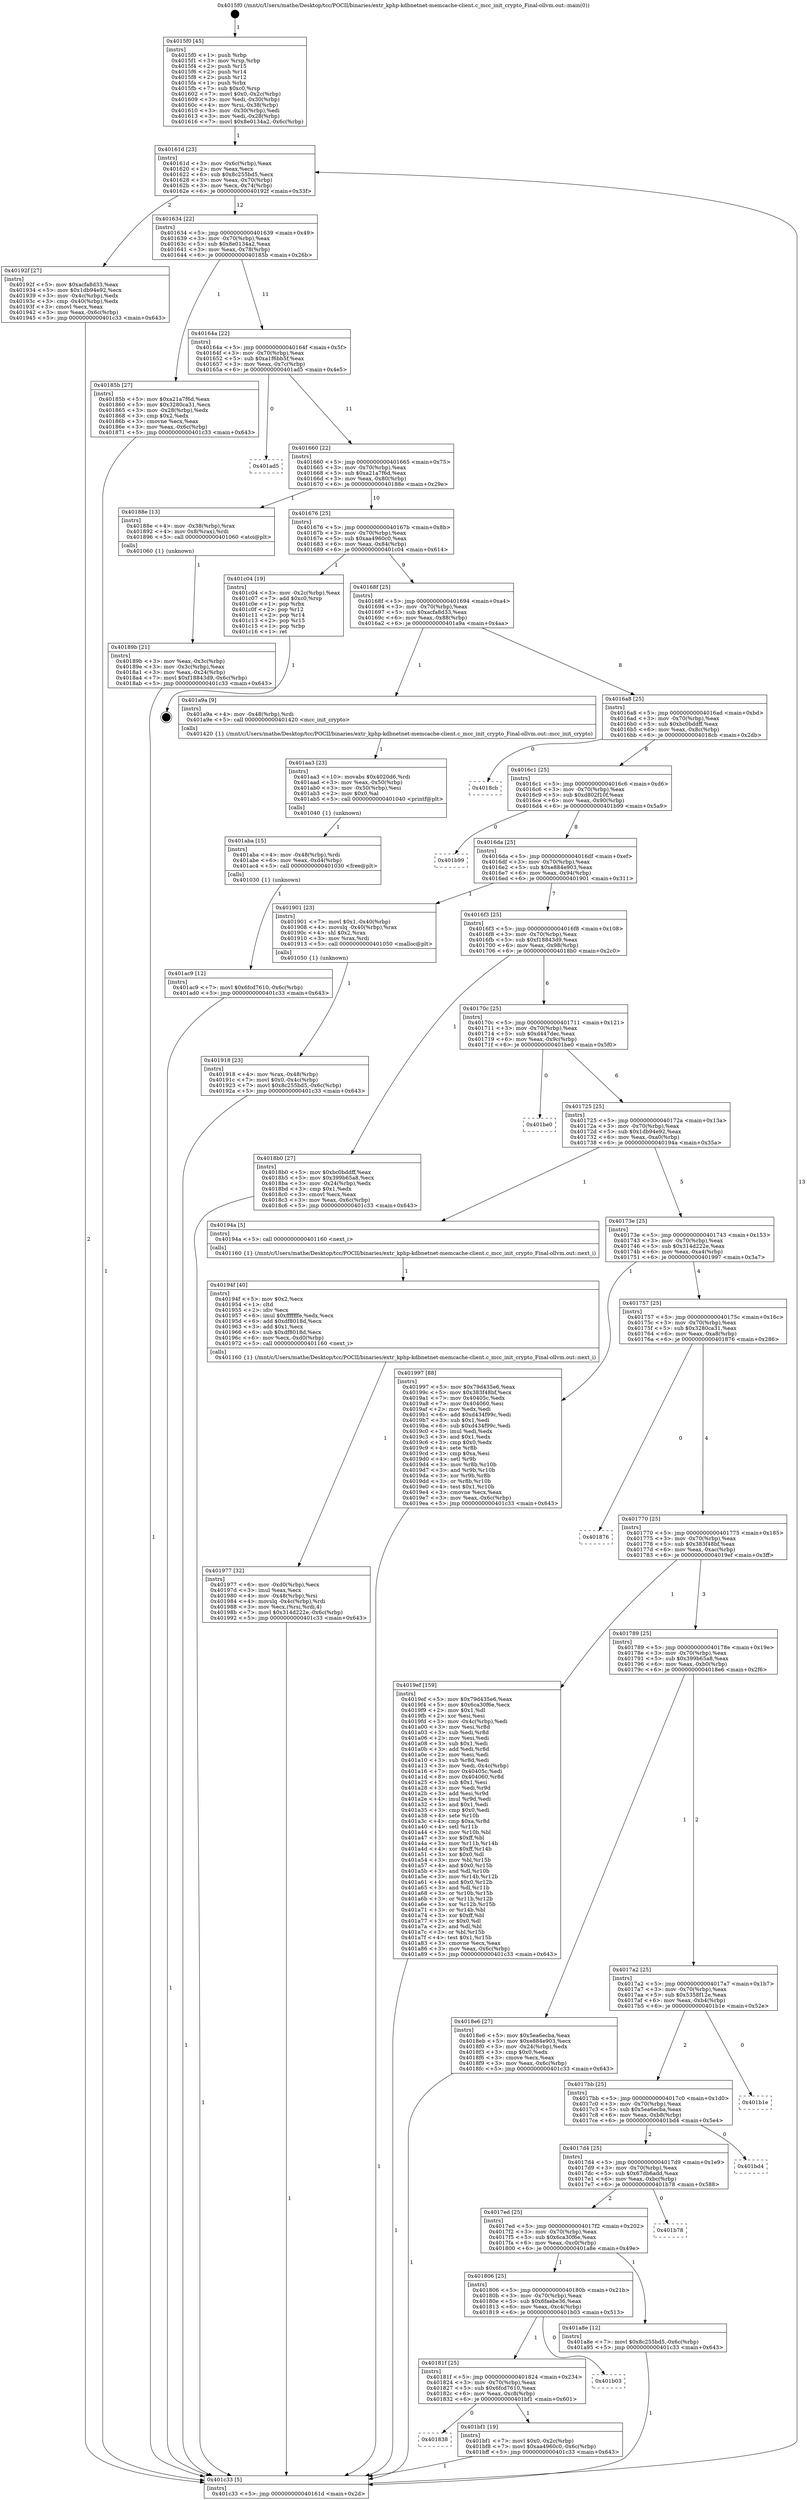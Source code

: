 digraph "0x4015f0" {
  label = "0x4015f0 (/mnt/c/Users/mathe/Desktop/tcc/POCII/binaries/extr_kphp-kdbnetnet-memcache-client.c_mcc_init_crypto_Final-ollvm.out::main(0))"
  labelloc = "t"
  node[shape=record]

  Entry [label="",width=0.3,height=0.3,shape=circle,fillcolor=black,style=filled]
  "0x40161d" [label="{
     0x40161d [23]\l
     | [instrs]\l
     &nbsp;&nbsp;0x40161d \<+3\>: mov -0x6c(%rbp),%eax\l
     &nbsp;&nbsp;0x401620 \<+2\>: mov %eax,%ecx\l
     &nbsp;&nbsp;0x401622 \<+6\>: sub $0x8c255bd5,%ecx\l
     &nbsp;&nbsp;0x401628 \<+3\>: mov %eax,-0x70(%rbp)\l
     &nbsp;&nbsp;0x40162b \<+3\>: mov %ecx,-0x74(%rbp)\l
     &nbsp;&nbsp;0x40162e \<+6\>: je 000000000040192f \<main+0x33f\>\l
  }"]
  "0x40192f" [label="{
     0x40192f [27]\l
     | [instrs]\l
     &nbsp;&nbsp;0x40192f \<+5\>: mov $0xacfa8d33,%eax\l
     &nbsp;&nbsp;0x401934 \<+5\>: mov $0x1db94e92,%ecx\l
     &nbsp;&nbsp;0x401939 \<+3\>: mov -0x4c(%rbp),%edx\l
     &nbsp;&nbsp;0x40193c \<+3\>: cmp -0x40(%rbp),%edx\l
     &nbsp;&nbsp;0x40193f \<+3\>: cmovl %ecx,%eax\l
     &nbsp;&nbsp;0x401942 \<+3\>: mov %eax,-0x6c(%rbp)\l
     &nbsp;&nbsp;0x401945 \<+5\>: jmp 0000000000401c33 \<main+0x643\>\l
  }"]
  "0x401634" [label="{
     0x401634 [22]\l
     | [instrs]\l
     &nbsp;&nbsp;0x401634 \<+5\>: jmp 0000000000401639 \<main+0x49\>\l
     &nbsp;&nbsp;0x401639 \<+3\>: mov -0x70(%rbp),%eax\l
     &nbsp;&nbsp;0x40163c \<+5\>: sub $0x8e0134a2,%eax\l
     &nbsp;&nbsp;0x401641 \<+3\>: mov %eax,-0x78(%rbp)\l
     &nbsp;&nbsp;0x401644 \<+6\>: je 000000000040185b \<main+0x26b\>\l
  }"]
  Exit [label="",width=0.3,height=0.3,shape=circle,fillcolor=black,style=filled,peripheries=2]
  "0x40185b" [label="{
     0x40185b [27]\l
     | [instrs]\l
     &nbsp;&nbsp;0x40185b \<+5\>: mov $0xa21a7f6d,%eax\l
     &nbsp;&nbsp;0x401860 \<+5\>: mov $0x3280ca31,%ecx\l
     &nbsp;&nbsp;0x401865 \<+3\>: mov -0x28(%rbp),%edx\l
     &nbsp;&nbsp;0x401868 \<+3\>: cmp $0x2,%edx\l
     &nbsp;&nbsp;0x40186b \<+3\>: cmovne %ecx,%eax\l
     &nbsp;&nbsp;0x40186e \<+3\>: mov %eax,-0x6c(%rbp)\l
     &nbsp;&nbsp;0x401871 \<+5\>: jmp 0000000000401c33 \<main+0x643\>\l
  }"]
  "0x40164a" [label="{
     0x40164a [22]\l
     | [instrs]\l
     &nbsp;&nbsp;0x40164a \<+5\>: jmp 000000000040164f \<main+0x5f\>\l
     &nbsp;&nbsp;0x40164f \<+3\>: mov -0x70(%rbp),%eax\l
     &nbsp;&nbsp;0x401652 \<+5\>: sub $0xa1f6bb5f,%eax\l
     &nbsp;&nbsp;0x401657 \<+3\>: mov %eax,-0x7c(%rbp)\l
     &nbsp;&nbsp;0x40165a \<+6\>: je 0000000000401ad5 \<main+0x4e5\>\l
  }"]
  "0x401c33" [label="{
     0x401c33 [5]\l
     | [instrs]\l
     &nbsp;&nbsp;0x401c33 \<+5\>: jmp 000000000040161d \<main+0x2d\>\l
  }"]
  "0x4015f0" [label="{
     0x4015f0 [45]\l
     | [instrs]\l
     &nbsp;&nbsp;0x4015f0 \<+1\>: push %rbp\l
     &nbsp;&nbsp;0x4015f1 \<+3\>: mov %rsp,%rbp\l
     &nbsp;&nbsp;0x4015f4 \<+2\>: push %r15\l
     &nbsp;&nbsp;0x4015f6 \<+2\>: push %r14\l
     &nbsp;&nbsp;0x4015f8 \<+2\>: push %r12\l
     &nbsp;&nbsp;0x4015fa \<+1\>: push %rbx\l
     &nbsp;&nbsp;0x4015fb \<+7\>: sub $0xc0,%rsp\l
     &nbsp;&nbsp;0x401602 \<+7\>: movl $0x0,-0x2c(%rbp)\l
     &nbsp;&nbsp;0x401609 \<+3\>: mov %edi,-0x30(%rbp)\l
     &nbsp;&nbsp;0x40160c \<+4\>: mov %rsi,-0x38(%rbp)\l
     &nbsp;&nbsp;0x401610 \<+3\>: mov -0x30(%rbp),%edi\l
     &nbsp;&nbsp;0x401613 \<+3\>: mov %edi,-0x28(%rbp)\l
     &nbsp;&nbsp;0x401616 \<+7\>: movl $0x8e0134a2,-0x6c(%rbp)\l
  }"]
  "0x401838" [label="{
     0x401838\l
  }", style=dashed]
  "0x401ad5" [label="{
     0x401ad5\l
  }", style=dashed]
  "0x401660" [label="{
     0x401660 [22]\l
     | [instrs]\l
     &nbsp;&nbsp;0x401660 \<+5\>: jmp 0000000000401665 \<main+0x75\>\l
     &nbsp;&nbsp;0x401665 \<+3\>: mov -0x70(%rbp),%eax\l
     &nbsp;&nbsp;0x401668 \<+5\>: sub $0xa21a7f6d,%eax\l
     &nbsp;&nbsp;0x40166d \<+3\>: mov %eax,-0x80(%rbp)\l
     &nbsp;&nbsp;0x401670 \<+6\>: je 000000000040188e \<main+0x29e\>\l
  }"]
  "0x401bf1" [label="{
     0x401bf1 [19]\l
     | [instrs]\l
     &nbsp;&nbsp;0x401bf1 \<+7\>: movl $0x0,-0x2c(%rbp)\l
     &nbsp;&nbsp;0x401bf8 \<+7\>: movl $0xaa4960c0,-0x6c(%rbp)\l
     &nbsp;&nbsp;0x401bff \<+5\>: jmp 0000000000401c33 \<main+0x643\>\l
  }"]
  "0x40188e" [label="{
     0x40188e [13]\l
     | [instrs]\l
     &nbsp;&nbsp;0x40188e \<+4\>: mov -0x38(%rbp),%rax\l
     &nbsp;&nbsp;0x401892 \<+4\>: mov 0x8(%rax),%rdi\l
     &nbsp;&nbsp;0x401896 \<+5\>: call 0000000000401060 \<atoi@plt\>\l
     | [calls]\l
     &nbsp;&nbsp;0x401060 \{1\} (unknown)\l
  }"]
  "0x401676" [label="{
     0x401676 [25]\l
     | [instrs]\l
     &nbsp;&nbsp;0x401676 \<+5\>: jmp 000000000040167b \<main+0x8b\>\l
     &nbsp;&nbsp;0x40167b \<+3\>: mov -0x70(%rbp),%eax\l
     &nbsp;&nbsp;0x40167e \<+5\>: sub $0xaa4960c0,%eax\l
     &nbsp;&nbsp;0x401683 \<+6\>: mov %eax,-0x84(%rbp)\l
     &nbsp;&nbsp;0x401689 \<+6\>: je 0000000000401c04 \<main+0x614\>\l
  }"]
  "0x40189b" [label="{
     0x40189b [21]\l
     | [instrs]\l
     &nbsp;&nbsp;0x40189b \<+3\>: mov %eax,-0x3c(%rbp)\l
     &nbsp;&nbsp;0x40189e \<+3\>: mov -0x3c(%rbp),%eax\l
     &nbsp;&nbsp;0x4018a1 \<+3\>: mov %eax,-0x24(%rbp)\l
     &nbsp;&nbsp;0x4018a4 \<+7\>: movl $0xf18843d9,-0x6c(%rbp)\l
     &nbsp;&nbsp;0x4018ab \<+5\>: jmp 0000000000401c33 \<main+0x643\>\l
  }"]
  "0x40181f" [label="{
     0x40181f [25]\l
     | [instrs]\l
     &nbsp;&nbsp;0x40181f \<+5\>: jmp 0000000000401824 \<main+0x234\>\l
     &nbsp;&nbsp;0x401824 \<+3\>: mov -0x70(%rbp),%eax\l
     &nbsp;&nbsp;0x401827 \<+5\>: sub $0x6fcd7610,%eax\l
     &nbsp;&nbsp;0x40182c \<+6\>: mov %eax,-0xc8(%rbp)\l
     &nbsp;&nbsp;0x401832 \<+6\>: je 0000000000401bf1 \<main+0x601\>\l
  }"]
  "0x401c04" [label="{
     0x401c04 [19]\l
     | [instrs]\l
     &nbsp;&nbsp;0x401c04 \<+3\>: mov -0x2c(%rbp),%eax\l
     &nbsp;&nbsp;0x401c07 \<+7\>: add $0xc0,%rsp\l
     &nbsp;&nbsp;0x401c0e \<+1\>: pop %rbx\l
     &nbsp;&nbsp;0x401c0f \<+2\>: pop %r12\l
     &nbsp;&nbsp;0x401c11 \<+2\>: pop %r14\l
     &nbsp;&nbsp;0x401c13 \<+2\>: pop %r15\l
     &nbsp;&nbsp;0x401c15 \<+1\>: pop %rbp\l
     &nbsp;&nbsp;0x401c16 \<+1\>: ret\l
  }"]
  "0x40168f" [label="{
     0x40168f [25]\l
     | [instrs]\l
     &nbsp;&nbsp;0x40168f \<+5\>: jmp 0000000000401694 \<main+0xa4\>\l
     &nbsp;&nbsp;0x401694 \<+3\>: mov -0x70(%rbp),%eax\l
     &nbsp;&nbsp;0x401697 \<+5\>: sub $0xacfa8d33,%eax\l
     &nbsp;&nbsp;0x40169c \<+6\>: mov %eax,-0x88(%rbp)\l
     &nbsp;&nbsp;0x4016a2 \<+6\>: je 0000000000401a9a \<main+0x4aa\>\l
  }"]
  "0x401b03" [label="{
     0x401b03\l
  }", style=dashed]
  "0x401a9a" [label="{
     0x401a9a [9]\l
     | [instrs]\l
     &nbsp;&nbsp;0x401a9a \<+4\>: mov -0x48(%rbp),%rdi\l
     &nbsp;&nbsp;0x401a9e \<+5\>: call 0000000000401420 \<mcc_init_crypto\>\l
     | [calls]\l
     &nbsp;&nbsp;0x401420 \{1\} (/mnt/c/Users/mathe/Desktop/tcc/POCII/binaries/extr_kphp-kdbnetnet-memcache-client.c_mcc_init_crypto_Final-ollvm.out::mcc_init_crypto)\l
  }"]
  "0x4016a8" [label="{
     0x4016a8 [25]\l
     | [instrs]\l
     &nbsp;&nbsp;0x4016a8 \<+5\>: jmp 00000000004016ad \<main+0xbd\>\l
     &nbsp;&nbsp;0x4016ad \<+3\>: mov -0x70(%rbp),%eax\l
     &nbsp;&nbsp;0x4016b0 \<+5\>: sub $0xbc0bddff,%eax\l
     &nbsp;&nbsp;0x4016b5 \<+6\>: mov %eax,-0x8c(%rbp)\l
     &nbsp;&nbsp;0x4016bb \<+6\>: je 00000000004018cb \<main+0x2db\>\l
  }"]
  "0x401ac9" [label="{
     0x401ac9 [12]\l
     | [instrs]\l
     &nbsp;&nbsp;0x401ac9 \<+7\>: movl $0x6fcd7610,-0x6c(%rbp)\l
     &nbsp;&nbsp;0x401ad0 \<+5\>: jmp 0000000000401c33 \<main+0x643\>\l
  }"]
  "0x4018cb" [label="{
     0x4018cb\l
  }", style=dashed]
  "0x4016c1" [label="{
     0x4016c1 [25]\l
     | [instrs]\l
     &nbsp;&nbsp;0x4016c1 \<+5\>: jmp 00000000004016c6 \<main+0xd6\>\l
     &nbsp;&nbsp;0x4016c6 \<+3\>: mov -0x70(%rbp),%eax\l
     &nbsp;&nbsp;0x4016c9 \<+5\>: sub $0xd802f10f,%eax\l
     &nbsp;&nbsp;0x4016ce \<+6\>: mov %eax,-0x90(%rbp)\l
     &nbsp;&nbsp;0x4016d4 \<+6\>: je 0000000000401b99 \<main+0x5a9\>\l
  }"]
  "0x401aba" [label="{
     0x401aba [15]\l
     | [instrs]\l
     &nbsp;&nbsp;0x401aba \<+4\>: mov -0x48(%rbp),%rdi\l
     &nbsp;&nbsp;0x401abe \<+6\>: mov %eax,-0xd4(%rbp)\l
     &nbsp;&nbsp;0x401ac4 \<+5\>: call 0000000000401030 \<free@plt\>\l
     | [calls]\l
     &nbsp;&nbsp;0x401030 \{1\} (unknown)\l
  }"]
  "0x401b99" [label="{
     0x401b99\l
  }", style=dashed]
  "0x4016da" [label="{
     0x4016da [25]\l
     | [instrs]\l
     &nbsp;&nbsp;0x4016da \<+5\>: jmp 00000000004016df \<main+0xef\>\l
     &nbsp;&nbsp;0x4016df \<+3\>: mov -0x70(%rbp),%eax\l
     &nbsp;&nbsp;0x4016e2 \<+5\>: sub $0xe884e903,%eax\l
     &nbsp;&nbsp;0x4016e7 \<+6\>: mov %eax,-0x94(%rbp)\l
     &nbsp;&nbsp;0x4016ed \<+6\>: je 0000000000401901 \<main+0x311\>\l
  }"]
  "0x401aa3" [label="{
     0x401aa3 [23]\l
     | [instrs]\l
     &nbsp;&nbsp;0x401aa3 \<+10\>: movabs $0x4020d6,%rdi\l
     &nbsp;&nbsp;0x401aad \<+3\>: mov %eax,-0x50(%rbp)\l
     &nbsp;&nbsp;0x401ab0 \<+3\>: mov -0x50(%rbp),%esi\l
     &nbsp;&nbsp;0x401ab3 \<+2\>: mov $0x0,%al\l
     &nbsp;&nbsp;0x401ab5 \<+5\>: call 0000000000401040 \<printf@plt\>\l
     | [calls]\l
     &nbsp;&nbsp;0x401040 \{1\} (unknown)\l
  }"]
  "0x401901" [label="{
     0x401901 [23]\l
     | [instrs]\l
     &nbsp;&nbsp;0x401901 \<+7\>: movl $0x1,-0x40(%rbp)\l
     &nbsp;&nbsp;0x401908 \<+4\>: movslq -0x40(%rbp),%rax\l
     &nbsp;&nbsp;0x40190c \<+4\>: shl $0x2,%rax\l
     &nbsp;&nbsp;0x401910 \<+3\>: mov %rax,%rdi\l
     &nbsp;&nbsp;0x401913 \<+5\>: call 0000000000401050 \<malloc@plt\>\l
     | [calls]\l
     &nbsp;&nbsp;0x401050 \{1\} (unknown)\l
  }"]
  "0x4016f3" [label="{
     0x4016f3 [25]\l
     | [instrs]\l
     &nbsp;&nbsp;0x4016f3 \<+5\>: jmp 00000000004016f8 \<main+0x108\>\l
     &nbsp;&nbsp;0x4016f8 \<+3\>: mov -0x70(%rbp),%eax\l
     &nbsp;&nbsp;0x4016fb \<+5\>: sub $0xf18843d9,%eax\l
     &nbsp;&nbsp;0x401700 \<+6\>: mov %eax,-0x98(%rbp)\l
     &nbsp;&nbsp;0x401706 \<+6\>: je 00000000004018b0 \<main+0x2c0\>\l
  }"]
  "0x401806" [label="{
     0x401806 [25]\l
     | [instrs]\l
     &nbsp;&nbsp;0x401806 \<+5\>: jmp 000000000040180b \<main+0x21b\>\l
     &nbsp;&nbsp;0x40180b \<+3\>: mov -0x70(%rbp),%eax\l
     &nbsp;&nbsp;0x40180e \<+5\>: sub $0x6faebe36,%eax\l
     &nbsp;&nbsp;0x401813 \<+6\>: mov %eax,-0xc4(%rbp)\l
     &nbsp;&nbsp;0x401819 \<+6\>: je 0000000000401b03 \<main+0x513\>\l
  }"]
  "0x4018b0" [label="{
     0x4018b0 [27]\l
     | [instrs]\l
     &nbsp;&nbsp;0x4018b0 \<+5\>: mov $0xbc0bddff,%eax\l
     &nbsp;&nbsp;0x4018b5 \<+5\>: mov $0x399b65a8,%ecx\l
     &nbsp;&nbsp;0x4018ba \<+3\>: mov -0x24(%rbp),%edx\l
     &nbsp;&nbsp;0x4018bd \<+3\>: cmp $0x1,%edx\l
     &nbsp;&nbsp;0x4018c0 \<+3\>: cmovl %ecx,%eax\l
     &nbsp;&nbsp;0x4018c3 \<+3\>: mov %eax,-0x6c(%rbp)\l
     &nbsp;&nbsp;0x4018c6 \<+5\>: jmp 0000000000401c33 \<main+0x643\>\l
  }"]
  "0x40170c" [label="{
     0x40170c [25]\l
     | [instrs]\l
     &nbsp;&nbsp;0x40170c \<+5\>: jmp 0000000000401711 \<main+0x121\>\l
     &nbsp;&nbsp;0x401711 \<+3\>: mov -0x70(%rbp),%eax\l
     &nbsp;&nbsp;0x401714 \<+5\>: sub $0xd447dec,%eax\l
     &nbsp;&nbsp;0x401719 \<+6\>: mov %eax,-0x9c(%rbp)\l
     &nbsp;&nbsp;0x40171f \<+6\>: je 0000000000401be0 \<main+0x5f0\>\l
  }"]
  "0x401a8e" [label="{
     0x401a8e [12]\l
     | [instrs]\l
     &nbsp;&nbsp;0x401a8e \<+7\>: movl $0x8c255bd5,-0x6c(%rbp)\l
     &nbsp;&nbsp;0x401a95 \<+5\>: jmp 0000000000401c33 \<main+0x643\>\l
  }"]
  "0x401be0" [label="{
     0x401be0\l
  }", style=dashed]
  "0x401725" [label="{
     0x401725 [25]\l
     | [instrs]\l
     &nbsp;&nbsp;0x401725 \<+5\>: jmp 000000000040172a \<main+0x13a\>\l
     &nbsp;&nbsp;0x40172a \<+3\>: mov -0x70(%rbp),%eax\l
     &nbsp;&nbsp;0x40172d \<+5\>: sub $0x1db94e92,%eax\l
     &nbsp;&nbsp;0x401732 \<+6\>: mov %eax,-0xa0(%rbp)\l
     &nbsp;&nbsp;0x401738 \<+6\>: je 000000000040194a \<main+0x35a\>\l
  }"]
  "0x4017ed" [label="{
     0x4017ed [25]\l
     | [instrs]\l
     &nbsp;&nbsp;0x4017ed \<+5\>: jmp 00000000004017f2 \<main+0x202\>\l
     &nbsp;&nbsp;0x4017f2 \<+3\>: mov -0x70(%rbp),%eax\l
     &nbsp;&nbsp;0x4017f5 \<+5\>: sub $0x6ca30f6e,%eax\l
     &nbsp;&nbsp;0x4017fa \<+6\>: mov %eax,-0xc0(%rbp)\l
     &nbsp;&nbsp;0x401800 \<+6\>: je 0000000000401a8e \<main+0x49e\>\l
  }"]
  "0x40194a" [label="{
     0x40194a [5]\l
     | [instrs]\l
     &nbsp;&nbsp;0x40194a \<+5\>: call 0000000000401160 \<next_i\>\l
     | [calls]\l
     &nbsp;&nbsp;0x401160 \{1\} (/mnt/c/Users/mathe/Desktop/tcc/POCII/binaries/extr_kphp-kdbnetnet-memcache-client.c_mcc_init_crypto_Final-ollvm.out::next_i)\l
  }"]
  "0x40173e" [label="{
     0x40173e [25]\l
     | [instrs]\l
     &nbsp;&nbsp;0x40173e \<+5\>: jmp 0000000000401743 \<main+0x153\>\l
     &nbsp;&nbsp;0x401743 \<+3\>: mov -0x70(%rbp),%eax\l
     &nbsp;&nbsp;0x401746 \<+5\>: sub $0x314d222e,%eax\l
     &nbsp;&nbsp;0x40174b \<+6\>: mov %eax,-0xa4(%rbp)\l
     &nbsp;&nbsp;0x401751 \<+6\>: je 0000000000401997 \<main+0x3a7\>\l
  }"]
  "0x401b78" [label="{
     0x401b78\l
  }", style=dashed]
  "0x401997" [label="{
     0x401997 [88]\l
     | [instrs]\l
     &nbsp;&nbsp;0x401997 \<+5\>: mov $0x79d435e6,%eax\l
     &nbsp;&nbsp;0x40199c \<+5\>: mov $0x383f48bf,%ecx\l
     &nbsp;&nbsp;0x4019a1 \<+7\>: mov 0x40405c,%edx\l
     &nbsp;&nbsp;0x4019a8 \<+7\>: mov 0x404060,%esi\l
     &nbsp;&nbsp;0x4019af \<+2\>: mov %edx,%edi\l
     &nbsp;&nbsp;0x4019b1 \<+6\>: add $0xd434f99c,%edi\l
     &nbsp;&nbsp;0x4019b7 \<+3\>: sub $0x1,%edi\l
     &nbsp;&nbsp;0x4019ba \<+6\>: sub $0xd434f99c,%edi\l
     &nbsp;&nbsp;0x4019c0 \<+3\>: imul %edi,%edx\l
     &nbsp;&nbsp;0x4019c3 \<+3\>: and $0x1,%edx\l
     &nbsp;&nbsp;0x4019c6 \<+3\>: cmp $0x0,%edx\l
     &nbsp;&nbsp;0x4019c9 \<+4\>: sete %r8b\l
     &nbsp;&nbsp;0x4019cd \<+3\>: cmp $0xa,%esi\l
     &nbsp;&nbsp;0x4019d0 \<+4\>: setl %r9b\l
     &nbsp;&nbsp;0x4019d4 \<+3\>: mov %r8b,%r10b\l
     &nbsp;&nbsp;0x4019d7 \<+3\>: and %r9b,%r10b\l
     &nbsp;&nbsp;0x4019da \<+3\>: xor %r9b,%r8b\l
     &nbsp;&nbsp;0x4019dd \<+3\>: or %r8b,%r10b\l
     &nbsp;&nbsp;0x4019e0 \<+4\>: test $0x1,%r10b\l
     &nbsp;&nbsp;0x4019e4 \<+3\>: cmovne %ecx,%eax\l
     &nbsp;&nbsp;0x4019e7 \<+3\>: mov %eax,-0x6c(%rbp)\l
     &nbsp;&nbsp;0x4019ea \<+5\>: jmp 0000000000401c33 \<main+0x643\>\l
  }"]
  "0x401757" [label="{
     0x401757 [25]\l
     | [instrs]\l
     &nbsp;&nbsp;0x401757 \<+5\>: jmp 000000000040175c \<main+0x16c\>\l
     &nbsp;&nbsp;0x40175c \<+3\>: mov -0x70(%rbp),%eax\l
     &nbsp;&nbsp;0x40175f \<+5\>: sub $0x3280ca31,%eax\l
     &nbsp;&nbsp;0x401764 \<+6\>: mov %eax,-0xa8(%rbp)\l
     &nbsp;&nbsp;0x40176a \<+6\>: je 0000000000401876 \<main+0x286\>\l
  }"]
  "0x4017d4" [label="{
     0x4017d4 [25]\l
     | [instrs]\l
     &nbsp;&nbsp;0x4017d4 \<+5\>: jmp 00000000004017d9 \<main+0x1e9\>\l
     &nbsp;&nbsp;0x4017d9 \<+3\>: mov -0x70(%rbp),%eax\l
     &nbsp;&nbsp;0x4017dc \<+5\>: sub $0x67db6add,%eax\l
     &nbsp;&nbsp;0x4017e1 \<+6\>: mov %eax,-0xbc(%rbp)\l
     &nbsp;&nbsp;0x4017e7 \<+6\>: je 0000000000401b78 \<main+0x588\>\l
  }"]
  "0x401876" [label="{
     0x401876\l
  }", style=dashed]
  "0x401770" [label="{
     0x401770 [25]\l
     | [instrs]\l
     &nbsp;&nbsp;0x401770 \<+5\>: jmp 0000000000401775 \<main+0x185\>\l
     &nbsp;&nbsp;0x401775 \<+3\>: mov -0x70(%rbp),%eax\l
     &nbsp;&nbsp;0x401778 \<+5\>: sub $0x383f48bf,%eax\l
     &nbsp;&nbsp;0x40177d \<+6\>: mov %eax,-0xac(%rbp)\l
     &nbsp;&nbsp;0x401783 \<+6\>: je 00000000004019ef \<main+0x3ff\>\l
  }"]
  "0x401bd4" [label="{
     0x401bd4\l
  }", style=dashed]
  "0x4019ef" [label="{
     0x4019ef [159]\l
     | [instrs]\l
     &nbsp;&nbsp;0x4019ef \<+5\>: mov $0x79d435e6,%eax\l
     &nbsp;&nbsp;0x4019f4 \<+5\>: mov $0x6ca30f6e,%ecx\l
     &nbsp;&nbsp;0x4019f9 \<+2\>: mov $0x1,%dl\l
     &nbsp;&nbsp;0x4019fb \<+2\>: xor %esi,%esi\l
     &nbsp;&nbsp;0x4019fd \<+3\>: mov -0x4c(%rbp),%edi\l
     &nbsp;&nbsp;0x401a00 \<+3\>: mov %esi,%r8d\l
     &nbsp;&nbsp;0x401a03 \<+3\>: sub %edi,%r8d\l
     &nbsp;&nbsp;0x401a06 \<+2\>: mov %esi,%edi\l
     &nbsp;&nbsp;0x401a08 \<+3\>: sub $0x1,%edi\l
     &nbsp;&nbsp;0x401a0b \<+3\>: add %edi,%r8d\l
     &nbsp;&nbsp;0x401a0e \<+2\>: mov %esi,%edi\l
     &nbsp;&nbsp;0x401a10 \<+3\>: sub %r8d,%edi\l
     &nbsp;&nbsp;0x401a13 \<+3\>: mov %edi,-0x4c(%rbp)\l
     &nbsp;&nbsp;0x401a16 \<+7\>: mov 0x40405c,%edi\l
     &nbsp;&nbsp;0x401a1d \<+8\>: mov 0x404060,%r8d\l
     &nbsp;&nbsp;0x401a25 \<+3\>: sub $0x1,%esi\l
     &nbsp;&nbsp;0x401a28 \<+3\>: mov %edi,%r9d\l
     &nbsp;&nbsp;0x401a2b \<+3\>: add %esi,%r9d\l
     &nbsp;&nbsp;0x401a2e \<+4\>: imul %r9d,%edi\l
     &nbsp;&nbsp;0x401a32 \<+3\>: and $0x1,%edi\l
     &nbsp;&nbsp;0x401a35 \<+3\>: cmp $0x0,%edi\l
     &nbsp;&nbsp;0x401a38 \<+4\>: sete %r10b\l
     &nbsp;&nbsp;0x401a3c \<+4\>: cmp $0xa,%r8d\l
     &nbsp;&nbsp;0x401a40 \<+4\>: setl %r11b\l
     &nbsp;&nbsp;0x401a44 \<+3\>: mov %r10b,%bl\l
     &nbsp;&nbsp;0x401a47 \<+3\>: xor $0xff,%bl\l
     &nbsp;&nbsp;0x401a4a \<+3\>: mov %r11b,%r14b\l
     &nbsp;&nbsp;0x401a4d \<+4\>: xor $0xff,%r14b\l
     &nbsp;&nbsp;0x401a51 \<+3\>: xor $0x0,%dl\l
     &nbsp;&nbsp;0x401a54 \<+3\>: mov %bl,%r15b\l
     &nbsp;&nbsp;0x401a57 \<+4\>: and $0x0,%r15b\l
     &nbsp;&nbsp;0x401a5b \<+3\>: and %dl,%r10b\l
     &nbsp;&nbsp;0x401a5e \<+3\>: mov %r14b,%r12b\l
     &nbsp;&nbsp;0x401a61 \<+4\>: and $0x0,%r12b\l
     &nbsp;&nbsp;0x401a65 \<+3\>: and %dl,%r11b\l
     &nbsp;&nbsp;0x401a68 \<+3\>: or %r10b,%r15b\l
     &nbsp;&nbsp;0x401a6b \<+3\>: or %r11b,%r12b\l
     &nbsp;&nbsp;0x401a6e \<+3\>: xor %r12b,%r15b\l
     &nbsp;&nbsp;0x401a71 \<+3\>: or %r14b,%bl\l
     &nbsp;&nbsp;0x401a74 \<+3\>: xor $0xff,%bl\l
     &nbsp;&nbsp;0x401a77 \<+3\>: or $0x0,%dl\l
     &nbsp;&nbsp;0x401a7a \<+2\>: and %dl,%bl\l
     &nbsp;&nbsp;0x401a7c \<+3\>: or %bl,%r15b\l
     &nbsp;&nbsp;0x401a7f \<+4\>: test $0x1,%r15b\l
     &nbsp;&nbsp;0x401a83 \<+3\>: cmovne %ecx,%eax\l
     &nbsp;&nbsp;0x401a86 \<+3\>: mov %eax,-0x6c(%rbp)\l
     &nbsp;&nbsp;0x401a89 \<+5\>: jmp 0000000000401c33 \<main+0x643\>\l
  }"]
  "0x401789" [label="{
     0x401789 [25]\l
     | [instrs]\l
     &nbsp;&nbsp;0x401789 \<+5\>: jmp 000000000040178e \<main+0x19e\>\l
     &nbsp;&nbsp;0x40178e \<+3\>: mov -0x70(%rbp),%eax\l
     &nbsp;&nbsp;0x401791 \<+5\>: sub $0x399b65a8,%eax\l
     &nbsp;&nbsp;0x401796 \<+6\>: mov %eax,-0xb0(%rbp)\l
     &nbsp;&nbsp;0x40179c \<+6\>: je 00000000004018e6 \<main+0x2f6\>\l
  }"]
  "0x4017bb" [label="{
     0x4017bb [25]\l
     | [instrs]\l
     &nbsp;&nbsp;0x4017bb \<+5\>: jmp 00000000004017c0 \<main+0x1d0\>\l
     &nbsp;&nbsp;0x4017c0 \<+3\>: mov -0x70(%rbp),%eax\l
     &nbsp;&nbsp;0x4017c3 \<+5\>: sub $0x5ea6ecba,%eax\l
     &nbsp;&nbsp;0x4017c8 \<+6\>: mov %eax,-0xb8(%rbp)\l
     &nbsp;&nbsp;0x4017ce \<+6\>: je 0000000000401bd4 \<main+0x5e4\>\l
  }"]
  "0x4018e6" [label="{
     0x4018e6 [27]\l
     | [instrs]\l
     &nbsp;&nbsp;0x4018e6 \<+5\>: mov $0x5ea6ecba,%eax\l
     &nbsp;&nbsp;0x4018eb \<+5\>: mov $0xe884e903,%ecx\l
     &nbsp;&nbsp;0x4018f0 \<+3\>: mov -0x24(%rbp),%edx\l
     &nbsp;&nbsp;0x4018f3 \<+3\>: cmp $0x0,%edx\l
     &nbsp;&nbsp;0x4018f6 \<+3\>: cmove %ecx,%eax\l
     &nbsp;&nbsp;0x4018f9 \<+3\>: mov %eax,-0x6c(%rbp)\l
     &nbsp;&nbsp;0x4018fc \<+5\>: jmp 0000000000401c33 \<main+0x643\>\l
  }"]
  "0x4017a2" [label="{
     0x4017a2 [25]\l
     | [instrs]\l
     &nbsp;&nbsp;0x4017a2 \<+5\>: jmp 00000000004017a7 \<main+0x1b7\>\l
     &nbsp;&nbsp;0x4017a7 \<+3\>: mov -0x70(%rbp),%eax\l
     &nbsp;&nbsp;0x4017aa \<+5\>: sub $0x5358f12e,%eax\l
     &nbsp;&nbsp;0x4017af \<+6\>: mov %eax,-0xb4(%rbp)\l
     &nbsp;&nbsp;0x4017b5 \<+6\>: je 0000000000401b1e \<main+0x52e\>\l
  }"]
  "0x401918" [label="{
     0x401918 [23]\l
     | [instrs]\l
     &nbsp;&nbsp;0x401918 \<+4\>: mov %rax,-0x48(%rbp)\l
     &nbsp;&nbsp;0x40191c \<+7\>: movl $0x0,-0x4c(%rbp)\l
     &nbsp;&nbsp;0x401923 \<+7\>: movl $0x8c255bd5,-0x6c(%rbp)\l
     &nbsp;&nbsp;0x40192a \<+5\>: jmp 0000000000401c33 \<main+0x643\>\l
  }"]
  "0x40194f" [label="{
     0x40194f [40]\l
     | [instrs]\l
     &nbsp;&nbsp;0x40194f \<+5\>: mov $0x2,%ecx\l
     &nbsp;&nbsp;0x401954 \<+1\>: cltd\l
     &nbsp;&nbsp;0x401955 \<+2\>: idiv %ecx\l
     &nbsp;&nbsp;0x401957 \<+6\>: imul $0xfffffffe,%edx,%ecx\l
     &nbsp;&nbsp;0x40195d \<+6\>: add $0xdf8018d,%ecx\l
     &nbsp;&nbsp;0x401963 \<+3\>: add $0x1,%ecx\l
     &nbsp;&nbsp;0x401966 \<+6\>: sub $0xdf8018d,%ecx\l
     &nbsp;&nbsp;0x40196c \<+6\>: mov %ecx,-0xd0(%rbp)\l
     &nbsp;&nbsp;0x401972 \<+5\>: call 0000000000401160 \<next_i\>\l
     | [calls]\l
     &nbsp;&nbsp;0x401160 \{1\} (/mnt/c/Users/mathe/Desktop/tcc/POCII/binaries/extr_kphp-kdbnetnet-memcache-client.c_mcc_init_crypto_Final-ollvm.out::next_i)\l
  }"]
  "0x401977" [label="{
     0x401977 [32]\l
     | [instrs]\l
     &nbsp;&nbsp;0x401977 \<+6\>: mov -0xd0(%rbp),%ecx\l
     &nbsp;&nbsp;0x40197d \<+3\>: imul %eax,%ecx\l
     &nbsp;&nbsp;0x401980 \<+4\>: mov -0x48(%rbp),%rsi\l
     &nbsp;&nbsp;0x401984 \<+4\>: movslq -0x4c(%rbp),%rdi\l
     &nbsp;&nbsp;0x401988 \<+3\>: mov %ecx,(%rsi,%rdi,4)\l
     &nbsp;&nbsp;0x40198b \<+7\>: movl $0x314d222e,-0x6c(%rbp)\l
     &nbsp;&nbsp;0x401992 \<+5\>: jmp 0000000000401c33 \<main+0x643\>\l
  }"]
  "0x401b1e" [label="{
     0x401b1e\l
  }", style=dashed]
  Entry -> "0x4015f0" [label=" 1"]
  "0x40161d" -> "0x40192f" [label=" 2"]
  "0x40161d" -> "0x401634" [label=" 12"]
  "0x401c04" -> Exit [label=" 1"]
  "0x401634" -> "0x40185b" [label=" 1"]
  "0x401634" -> "0x40164a" [label=" 11"]
  "0x40185b" -> "0x401c33" [label=" 1"]
  "0x4015f0" -> "0x40161d" [label=" 1"]
  "0x401c33" -> "0x40161d" [label=" 13"]
  "0x401bf1" -> "0x401c33" [label=" 1"]
  "0x40164a" -> "0x401ad5" [label=" 0"]
  "0x40164a" -> "0x401660" [label=" 11"]
  "0x40181f" -> "0x401838" [label=" 0"]
  "0x401660" -> "0x40188e" [label=" 1"]
  "0x401660" -> "0x401676" [label=" 10"]
  "0x40188e" -> "0x40189b" [label=" 1"]
  "0x40189b" -> "0x401c33" [label=" 1"]
  "0x40181f" -> "0x401bf1" [label=" 1"]
  "0x401676" -> "0x401c04" [label=" 1"]
  "0x401676" -> "0x40168f" [label=" 9"]
  "0x401806" -> "0x40181f" [label=" 1"]
  "0x40168f" -> "0x401a9a" [label=" 1"]
  "0x40168f" -> "0x4016a8" [label=" 8"]
  "0x401806" -> "0x401b03" [label=" 0"]
  "0x4016a8" -> "0x4018cb" [label=" 0"]
  "0x4016a8" -> "0x4016c1" [label=" 8"]
  "0x401ac9" -> "0x401c33" [label=" 1"]
  "0x4016c1" -> "0x401b99" [label=" 0"]
  "0x4016c1" -> "0x4016da" [label=" 8"]
  "0x401aba" -> "0x401ac9" [label=" 1"]
  "0x4016da" -> "0x401901" [label=" 1"]
  "0x4016da" -> "0x4016f3" [label=" 7"]
  "0x401aa3" -> "0x401aba" [label=" 1"]
  "0x4016f3" -> "0x4018b0" [label=" 1"]
  "0x4016f3" -> "0x40170c" [label=" 6"]
  "0x4018b0" -> "0x401c33" [label=" 1"]
  "0x401a9a" -> "0x401aa3" [label=" 1"]
  "0x40170c" -> "0x401be0" [label=" 0"]
  "0x40170c" -> "0x401725" [label=" 6"]
  "0x401a8e" -> "0x401c33" [label=" 1"]
  "0x401725" -> "0x40194a" [label=" 1"]
  "0x401725" -> "0x40173e" [label=" 5"]
  "0x4017ed" -> "0x401a8e" [label=" 1"]
  "0x40173e" -> "0x401997" [label=" 1"]
  "0x40173e" -> "0x401757" [label=" 4"]
  "0x4017ed" -> "0x401806" [label=" 1"]
  "0x401757" -> "0x401876" [label=" 0"]
  "0x401757" -> "0x401770" [label=" 4"]
  "0x4017d4" -> "0x401b78" [label=" 0"]
  "0x401770" -> "0x4019ef" [label=" 1"]
  "0x401770" -> "0x401789" [label=" 3"]
  "0x4017d4" -> "0x4017ed" [label=" 2"]
  "0x401789" -> "0x4018e6" [label=" 1"]
  "0x401789" -> "0x4017a2" [label=" 2"]
  "0x4018e6" -> "0x401c33" [label=" 1"]
  "0x401901" -> "0x401918" [label=" 1"]
  "0x401918" -> "0x401c33" [label=" 1"]
  "0x40192f" -> "0x401c33" [label=" 2"]
  "0x40194a" -> "0x40194f" [label=" 1"]
  "0x40194f" -> "0x401977" [label=" 1"]
  "0x401977" -> "0x401c33" [label=" 1"]
  "0x401997" -> "0x401c33" [label=" 1"]
  "0x4019ef" -> "0x401c33" [label=" 1"]
  "0x4017bb" -> "0x401bd4" [label=" 0"]
  "0x4017a2" -> "0x401b1e" [label=" 0"]
  "0x4017a2" -> "0x4017bb" [label=" 2"]
  "0x4017bb" -> "0x4017d4" [label=" 2"]
}
